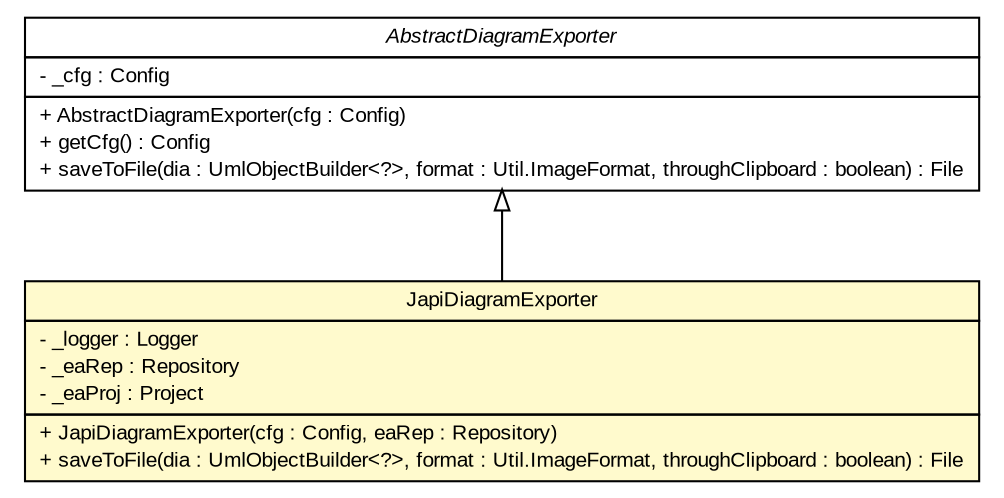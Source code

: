 #!/usr/local/bin/dot
#
# Class diagram 
# Generated by UMLGraph version R5_6_6-6-g3bdff0 (http://www.umlgraph.org/)
#

digraph G {
	edge [fontname="arial",fontsize=10,labelfontname="arial",labelfontsize=10];
	node [fontname="arial",fontsize=10,shape=plaintext];
	nodesep=0.25;
	ranksep=0.5;
	// org.tanjakostic.jcleancim.builder.AbstractDiagramExporter
	c126347 [label=<<table title="org.tanjakostic.jcleancim.builder.AbstractDiagramExporter" border="0" cellborder="1" cellspacing="0" cellpadding="2" port="p" href="../../AbstractDiagramExporter.html">
		<tr><td><table border="0" cellspacing="0" cellpadding="1">
<tr><td align="center" balign="center"><font face="Arial Italic"> AbstractDiagramExporter </font></td></tr>
		</table></td></tr>
		<tr><td><table border="0" cellspacing="0" cellpadding="1">
<tr><td align="left" balign="left"> - _cfg : Config </td></tr>
		</table></td></tr>
		<tr><td><table border="0" cellspacing="0" cellpadding="1">
<tr><td align="left" balign="left"> + AbstractDiagramExporter(cfg : Config) </td></tr>
<tr><td align="left" balign="left"> + getCfg() : Config </td></tr>
<tr><td align="left" balign="left"> + saveToFile(dia : UmlObjectBuilder&lt;?&gt;, format : Util.ImageFormat, throughClipboard : boolean) : File </td></tr>
		</table></td></tr>
		</table>>, URL="../../AbstractDiagramExporter.html", fontname="arial", fontcolor="black", fontsize=10.0];
	// org.tanjakostic.jcleancim.builder.ea.japi.JapiDiagramExporter
	c126387 [label=<<table title="org.tanjakostic.jcleancim.builder.ea.japi.JapiDiagramExporter" border="0" cellborder="1" cellspacing="0" cellpadding="2" port="p" bgcolor="lemonChiffon" href="./JapiDiagramExporter.html">
		<tr><td><table border="0" cellspacing="0" cellpadding="1">
<tr><td align="center" balign="center"> JapiDiagramExporter </td></tr>
		</table></td></tr>
		<tr><td><table border="0" cellspacing="0" cellpadding="1">
<tr><td align="left" balign="left"> - _logger : Logger </td></tr>
<tr><td align="left" balign="left"> - _eaRep : Repository </td></tr>
<tr><td align="left" balign="left"> - _eaProj : Project </td></tr>
		</table></td></tr>
		<tr><td><table border="0" cellspacing="0" cellpadding="1">
<tr><td align="left" balign="left"> + JapiDiagramExporter(cfg : Config, eaRep : Repository) </td></tr>
<tr><td align="left" balign="left"> + saveToFile(dia : UmlObjectBuilder&lt;?&gt;, format : Util.ImageFormat, throughClipboard : boolean) : File </td></tr>
		</table></td></tr>
		</table>>, URL="./JapiDiagramExporter.html", fontname="arial", fontcolor="black", fontsize=10.0];
	//org.tanjakostic.jcleancim.builder.ea.japi.JapiDiagramExporter extends org.tanjakostic.jcleancim.builder.AbstractDiagramExporter
	c126347:p -> c126387:p [dir=back,arrowtail=empty];
}

